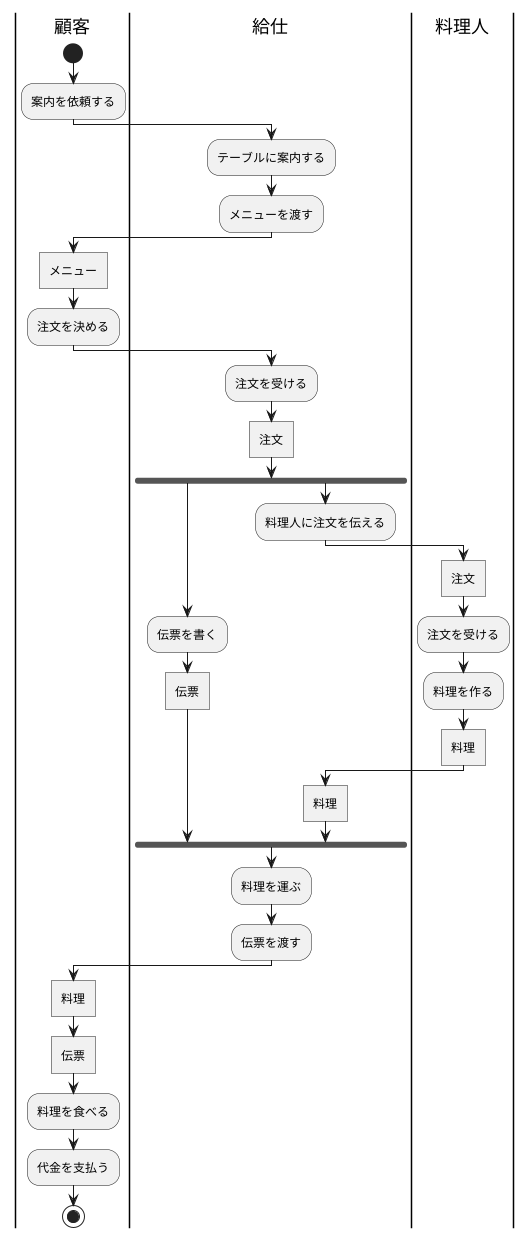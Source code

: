 @startuml 演習7-3
    |顧客|
    start
    :案内を依頼する;
    |給仕|
        :テーブルに案内する;
        :メニューを渡す;
    |顧客|
        :メニュー]
        :注文を決める;
    |給仕|
        :注文を受ける;
        :注文]
        fork
        :伝票を書く;
        :伝票]
        fork again
        :料理人に注文を伝える;
    |料理人|
        :注文]
        :注文を受ける;
        :料理を作る;
        :料理]
    |給仕|
        :料理]
        end fork
        :料理を運ぶ;
        :伝票を渡す;
    |顧客|
        :料理]
        :伝票]
        :料理を食べる;
        :代金を支払う;
    stop
@enduml